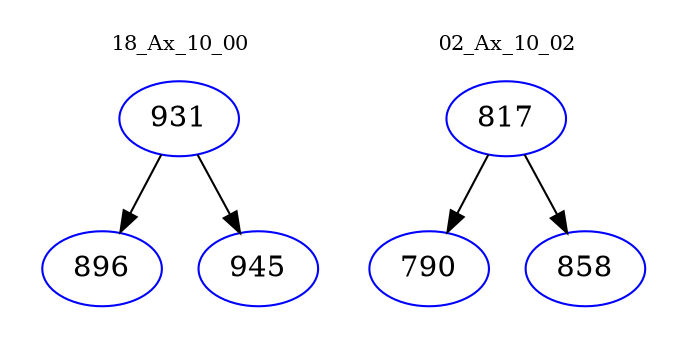 digraph{
subgraph cluster_0 {
color = white
label = "18_Ax_10_00";
fontsize=10;
T0_931 [label="931", color="blue"]
T0_931 -> T0_896 [color="black"]
T0_896 [label="896", color="blue"]
T0_931 -> T0_945 [color="black"]
T0_945 [label="945", color="blue"]
}
subgraph cluster_1 {
color = white
label = "02_Ax_10_02";
fontsize=10;
T1_817 [label="817", color="blue"]
T1_817 -> T1_790 [color="black"]
T1_790 [label="790", color="blue"]
T1_817 -> T1_858 [color="black"]
T1_858 [label="858", color="blue"]
}
}
